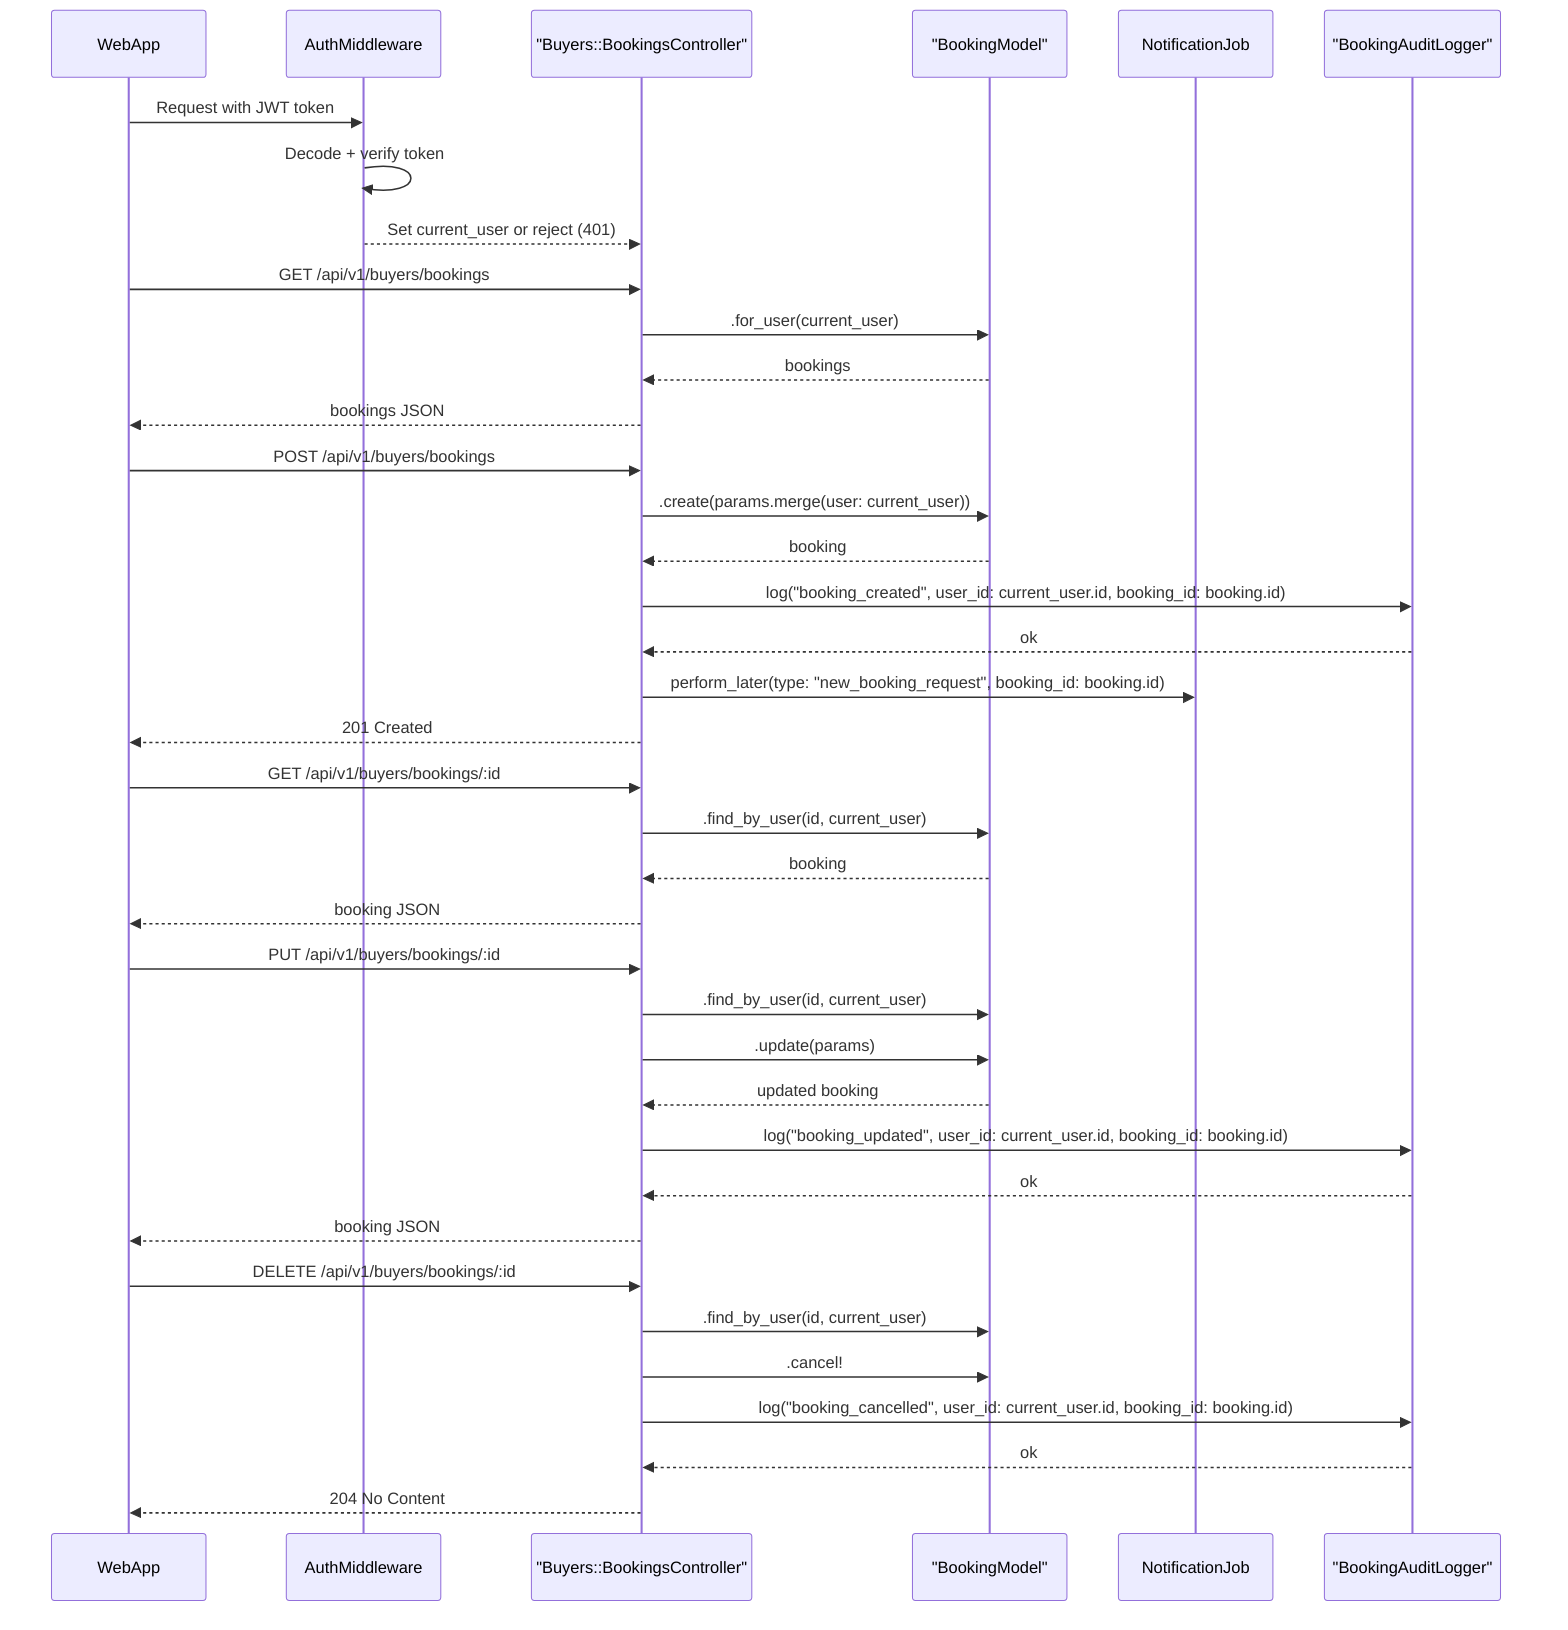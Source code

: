 sequenceDiagram
    participant WebApp
    participant Auth as AuthMiddleware
    participant BBAPI as "Buyers::BookingsController"
    participant BM as "BookingModel"
    participant NotificationJob
    participant Logger as "BookingAuditLogger"

    %% All requests pass through auth first
    WebApp->>Auth: Request with JWT token
    Auth->>Auth: Decode + verify token
    Auth-->>BBAPI: Set current_user or reject (401)

    %% Buyer: List bookings
    WebApp->>BBAPI: GET /api/v1/buyers/bookings
    BBAPI->>BM: .for_user(current_user)
    BM-->>BBAPI: bookings
    BBAPI-->>WebApp: bookings JSON

    %% Buyer: Create booking
    WebApp->>BBAPI: POST /api/v1/buyers/bookings
    BBAPI->>BM: .create(params.merge(user: current_user))
    BM-->>BBAPI: booking
    BBAPI->>Logger: log("booking_created", user_id: current_user.id, booking_id: booking.id)
    Logger-->>BBAPI: ok
    BBAPI->>NotificationJob: perform_later(type: "new_booking_request", booking_id: booking.id)
    BBAPI-->>WebApp: 201 Created

    %% Buyer: Get booking details
    WebApp->>BBAPI: GET /api/v1/buyers/bookings/:id
    BBAPI->>BM: .find_by_user(id, current_user)
    BM-->>BBAPI: booking
    BBAPI-->>WebApp: booking JSON

    %% Buyer: Update booking
    WebApp->>BBAPI: PUT /api/v1/buyers/bookings/:id
    BBAPI->>BM: .find_by_user(id, current_user)
    BBAPI->>BM: .update(params)
    BM-->>BBAPI: updated booking
    BBAPI->>Logger: log("booking_updated", user_id: current_user.id, booking_id: booking.id)
    Logger-->>BBAPI: ok
    BBAPI-->>WebApp: booking JSON

    %% Buyer: Cancel booking
    WebApp->>BBAPI: DELETE /api/v1/buyers/bookings/:id
    BBAPI->>BM: .find_by_user(id, current_user)
    BBAPI->>BM: .cancel!
    BBAPI->>Logger: log("booking_cancelled", user_id: current_user.id, booking_id: booking.id)
    Logger-->>BBAPI: ok
    BBAPI-->>WebApp: 204 No Content